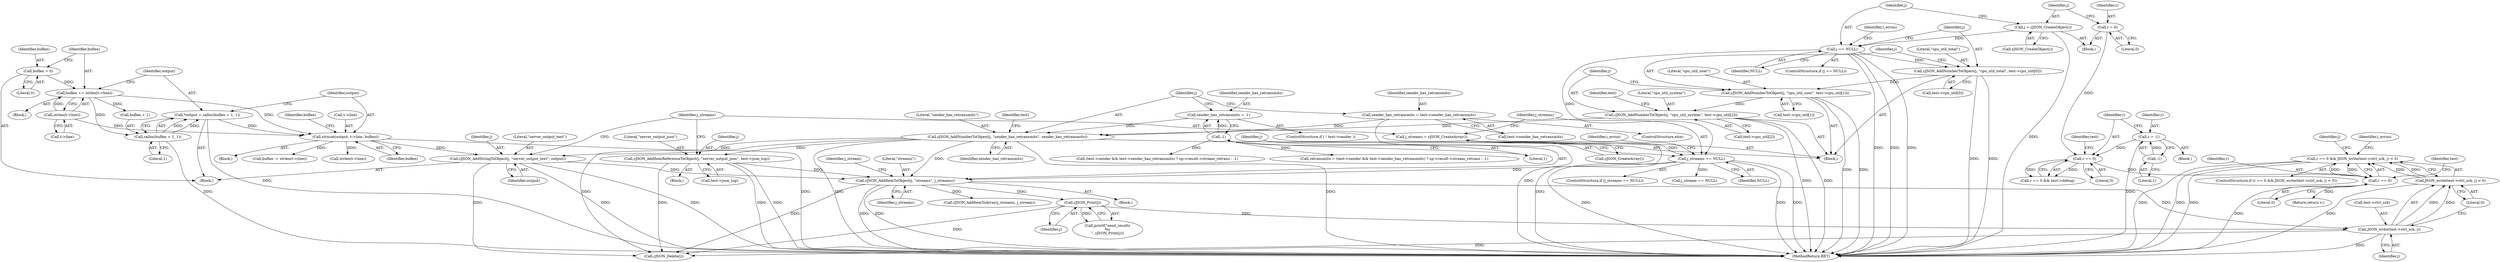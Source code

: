 digraph "0_iperf_91f2fa59e8ed80dfbf400add0164ee0e508e412a_51@API" {
"1000361" [label="(Call,r == 0 && JSON_write(test->ctrl_sck, j) < 0)"];
"1000362" [label="(Call,r == 0)"];
"1000349" [label="(Call,r == 0)"];
"1000273" [label="(Call,r = -1)"];
"1000275" [label="(Call,-1)"];
"1000109" [label="(Call,r = 0)"];
"1000365" [label="(Call,JSON_write(test->ctrl_sck, j) < 0)"];
"1000366" [label="(Call,JSON_write(test->ctrl_sck, j))"];
"1000257" [label="(Call,cJSON_AddItemToObject(j, \"streams\", j_streams))"];
"1000236" [label="(Call,cJSON_AddStringToObject(j, \"server_output_text\", output))"];
"1000175" [label="(Call,cJSON_AddNumberToObject(j, \"sender_has_retransmits\", sender_has_retransmits))"];
"1000152" [label="(Call,cJSON_AddNumberToObject(j, \"cpu_util_system\", test->cpu_util[2]))"];
"1000144" [label="(Call,cJSON_AddNumberToObject(j, \"cpu_util_user\", test->cpu_util[1]))"];
"1000136" [label="(Call,cJSON_AddNumberToObject(j, \"cpu_util_total\", test->cpu_util[0]))"];
"1000123" [label="(Call,j == NULL)"];
"1000119" [label="(Call,j = cJSON_CreateObject())"];
"1000165" [label="(Call,sender_has_retransmits = -1)"];
"1000167" [label="(Call,-1)"];
"1000170" [label="(Call,sender_has_retransmits = test->sender_has_retransmits)"];
"1000224" [label="(Call,strncat(output, t->line, buflen))"];
"1000216" [label="(Call,*output = calloc(buflen + 1, 1))"];
"1000218" [label="(Call,calloc(buflen + 1, 1))"];
"1000209" [label="(Call,buflen += strlen(t->line))"];
"1000211" [label="(Call,strlen(t->line))"];
"1000204" [label="(Call,buflen = 0)"];
"1000195" [label="(Call,cJSON_AddItemReferenceToObject(j, \"server_output_json\", test->json_top))"];
"1000244" [label="(Call,j_streams == NULL)"];
"1000240" [label="(Call,j_streams = cJSON_CreateArray())"];
"1000358" [label="(Call,cJSON_Print(j))"];
"1000363" [label="(Identifier,r)"];
"1000230" [label="(Call,buflen -= strlen(t->line))"];
"1000374" [label="(Identifier,i_errno)"];
"1000371" [label="(Literal,0)"];
"1000124" [label="(Identifier,j)"];
"1000171" [label="(Identifier,sender_has_retransmits)"];
"1000370" [label="(Identifier,j)"];
"1000107" [label="(Block,)"];
"1000359" [label="(Identifier,j)"];
"1000232" [label="(Call,strlen(t->line))"];
"1000222" [label="(Literal,1)"];
"1000256" [label="(Block,)"];
"1000206" [label="(Literal,0)"];
"1000274" [label="(Identifier,r)"];
"1000258" [label="(Identifier,j)"];
"1000125" [label="(Identifier,NULL)"];
"1000202" [label="(Block,)"];
"1000348" [label="(Call,r == 0 && test->debug)"];
"1000176" [label="(Identifier,j)"];
"1000172" [label="(Call,test->sender_has_retransmits)"];
"1000380" [label="(Call,cJSON_Delete(j))"];
"1000135" [label="(Block,)"];
"1000229" [label="(Identifier,buflen)"];
"1000209" [label="(Call,buflen += strlen(t->line))"];
"1000353" [label="(Identifier,test)"];
"1000122" [label="(ControlStructure,if (j == NULL))"];
"1000384" [label="(MethodReturn,RET)"];
"1000145" [label="(Identifier,j)"];
"1000167" [label="(Call,-1)"];
"1000266" [label="(Call,j_stream == NULL)"];
"1000241" [label="(Identifier,j_streams)"];
"1000349" [label="(Call,r == 0)"];
"1000196" [label="(Identifier,j)"];
"1000168" [label="(Literal,1)"];
"1000236" [label="(Call,cJSON_AddStringToObject(j, \"server_output_text\", output))"];
"1000356" [label="(Call,printf(\"send_results\n%s\n\", cJSON_Print(j)))"];
"1000177" [label="(Literal,\"sender_has_retransmits\")"];
"1000144" [label="(Call,cJSON_AddNumberToObject(j, \"cpu_util_user\", test->cpu_util[1]))"];
"1000263" [label="(Identifier,j_stream)"];
"1000195" [label="(Call,cJSON_AddItemReferenceToObject(j, \"server_output_json\", test->json_top))"];
"1000137" [label="(Identifier,j)"];
"1000194" [label="(Block,)"];
"1000198" [label="(Call,test->json_top)"];
"1000231" [label="(Identifier,buflen)"];
"1000239" [label="(Identifier,output)"];
"1000362" [label="(Call,r == 0)"];
"1000155" [label="(Call,test->cpu_util[2])"];
"1000197" [label="(Literal,\"server_output_json\")"];
"1000204" [label="(Call,buflen = 0)"];
"1000119" [label="(Call,j = cJSON_CreateObject())"];
"1000219" [label="(Call,buflen + 1)"];
"1000275" [label="(Call,-1)"];
"1000260" [label="(Identifier,j_streams)"];
"1000165" [label="(Call,sender_has_retransmits = -1)"];
"1000226" [label="(Call,t->line)"];
"1000154" [label="(Literal,\"cpu_util_system\")"];
"1000152" [label="(Call,cJSON_AddNumberToObject(j, \"cpu_util_system\", test->cpu_util[2]))"];
"1000269" [label="(Block,)"];
"1000367" [label="(Call,test->ctrl_sck)"];
"1000300" [label="(Call,(test->sender && test->sender_has_retransmits) ? sp->result->stream_retrans : -1)"];
"1000240" [label="(Call,j_streams = cJSON_CreateArray())"];
"1000212" [label="(Call,t->line)"];
"1000153" [label="(Identifier,j)"];
"1000121" [label="(Call,cJSON_CreateObject())"];
"1000146" [label="(Literal,\"cpu_util_user\")"];
"1000382" [label="(Return,return r;)"];
"1000368" [label="(Identifier,test)"];
"1000350" [label="(Identifier,r)"];
"1000160" [label="(ControlStructure,if ( ! test->sender ))"];
"1000120" [label="(Identifier,j)"];
"1000276" [label="(Literal,1)"];
"1000208" [label="(Block,)"];
"1000224" [label="(Call,strncat(output, t->line, buflen))"];
"1000249" [label="(Identifier,i_errno)"];
"1000361" [label="(Call,r == 0 && JSON_write(test->ctrl_sck, j) < 0)"];
"1000218" [label="(Call,calloc(buflen + 1, 1))"];
"1000358" [label="(Call,cJSON_Print(j))"];
"1000244" [label="(Call,j_streams == NULL)"];
"1000225" [label="(Identifier,output)"];
"1000298" [label="(Call,retransmits = (test->sender && test->sender_has_retransmits) ? sp->result->stream_retrans : -1)"];
"1000351" [label="(Literal,0)"];
"1000183" [label="(Identifier,test)"];
"1000110" [label="(Identifier,r)"];
"1000169" [label="(ControlStructure,else)"];
"1000166" [label="(Identifier,sender_has_retransmits)"];
"1000147" [label="(Call,test->cpu_util[1])"];
"1000123" [label="(Call,j == NULL)"];
"1000238" [label="(Literal,\"server_output_text\")"];
"1000245" [label="(Identifier,j_streams)"];
"1000246" [label="(Identifier,NULL)"];
"1000139" [label="(Call,test->cpu_util[0])"];
"1000381" [label="(Identifier,j)"];
"1000175" [label="(Call,cJSON_AddNumberToObject(j, \"sender_has_retransmits\", sender_has_retransmits))"];
"1000259" [label="(Literal,\"streams\")"];
"1000257" [label="(Call,cJSON_AddItemToObject(j, \"streams\", j_streams))"];
"1000136" [label="(Call,cJSON_AddNumberToObject(j, \"cpu_util_total\", test->cpu_util[0]))"];
"1000210" [label="(Identifier,buflen)"];
"1000242" [label="(Call,cJSON_CreateArray())"];
"1000273" [label="(Call,r = -1)"];
"1000279" [label="(Call,cJSON_AddItemToArray(j_streams, j_stream))"];
"1000178" [label="(Identifier,sender_has_retransmits)"];
"1000237" [label="(Identifier,j)"];
"1000163" [label="(Identifier,test)"];
"1000223" [label="(Block,)"];
"1000138" [label="(Literal,\"cpu_util_total\")"];
"1000216" [label="(Call,*output = calloc(buflen + 1, 1))"];
"1000205" [label="(Identifier,buflen)"];
"1000360" [label="(ControlStructure,if (r == 0 && JSON_write(test->ctrl_sck, j) < 0))"];
"1000364" [label="(Literal,0)"];
"1000366" [label="(Call,JSON_write(test->ctrl_sck, j))"];
"1000243" [label="(ControlStructure,if (j_streams == NULL))"];
"1000109" [label="(Call,r = 0)"];
"1000170" [label="(Call,sender_has_retransmits = test->sender_has_retransmits)"];
"1000211" [label="(Call,strlen(t->line))"];
"1000365" [label="(Call,JSON_write(test->ctrl_sck, j) < 0)"];
"1000111" [label="(Literal,0)"];
"1000217" [label="(Identifier,output)"];
"1000128" [label="(Identifier,i_errno)"];
"1000361" -> "1000360"  [label="AST: "];
"1000361" -> "1000362"  [label="CFG: "];
"1000361" -> "1000365"  [label="CFG: "];
"1000362" -> "1000361"  [label="AST: "];
"1000365" -> "1000361"  [label="AST: "];
"1000374" -> "1000361"  [label="CFG: "];
"1000381" -> "1000361"  [label="CFG: "];
"1000361" -> "1000384"  [label="DDG: "];
"1000361" -> "1000384"  [label="DDG: "];
"1000361" -> "1000384"  [label="DDG: "];
"1000362" -> "1000361"  [label="DDG: "];
"1000362" -> "1000361"  [label="DDG: "];
"1000365" -> "1000361"  [label="DDG: "];
"1000365" -> "1000361"  [label="DDG: "];
"1000362" -> "1000364"  [label="CFG: "];
"1000363" -> "1000362"  [label="AST: "];
"1000364" -> "1000362"  [label="AST: "];
"1000368" -> "1000362"  [label="CFG: "];
"1000362" -> "1000384"  [label="DDG: "];
"1000349" -> "1000362"  [label="DDG: "];
"1000362" -> "1000382"  [label="DDG: "];
"1000349" -> "1000348"  [label="AST: "];
"1000349" -> "1000351"  [label="CFG: "];
"1000350" -> "1000349"  [label="AST: "];
"1000351" -> "1000349"  [label="AST: "];
"1000353" -> "1000349"  [label="CFG: "];
"1000348" -> "1000349"  [label="CFG: "];
"1000349" -> "1000348"  [label="DDG: "];
"1000349" -> "1000348"  [label="DDG: "];
"1000273" -> "1000349"  [label="DDG: "];
"1000109" -> "1000349"  [label="DDG: "];
"1000273" -> "1000269"  [label="AST: "];
"1000273" -> "1000275"  [label="CFG: "];
"1000274" -> "1000273"  [label="AST: "];
"1000275" -> "1000273"  [label="AST: "];
"1000350" -> "1000273"  [label="CFG: "];
"1000273" -> "1000384"  [label="DDG: "];
"1000275" -> "1000273"  [label="DDG: "];
"1000275" -> "1000276"  [label="CFG: "];
"1000276" -> "1000275"  [label="AST: "];
"1000109" -> "1000107"  [label="AST: "];
"1000109" -> "1000111"  [label="CFG: "];
"1000110" -> "1000109"  [label="AST: "];
"1000111" -> "1000109"  [label="AST: "];
"1000120" -> "1000109"  [label="CFG: "];
"1000365" -> "1000371"  [label="CFG: "];
"1000366" -> "1000365"  [label="AST: "];
"1000371" -> "1000365"  [label="AST: "];
"1000365" -> "1000384"  [label="DDG: "];
"1000366" -> "1000365"  [label="DDG: "];
"1000366" -> "1000365"  [label="DDG: "];
"1000366" -> "1000370"  [label="CFG: "];
"1000367" -> "1000366"  [label="AST: "];
"1000370" -> "1000366"  [label="AST: "];
"1000371" -> "1000366"  [label="CFG: "];
"1000366" -> "1000384"  [label="DDG: "];
"1000257" -> "1000366"  [label="DDG: "];
"1000358" -> "1000366"  [label="DDG: "];
"1000366" -> "1000380"  [label="DDG: "];
"1000257" -> "1000256"  [label="AST: "];
"1000257" -> "1000260"  [label="CFG: "];
"1000258" -> "1000257"  [label="AST: "];
"1000259" -> "1000257"  [label="AST: "];
"1000260" -> "1000257"  [label="AST: "];
"1000263" -> "1000257"  [label="CFG: "];
"1000257" -> "1000384"  [label="DDG: "];
"1000257" -> "1000384"  [label="DDG: "];
"1000236" -> "1000257"  [label="DDG: "];
"1000175" -> "1000257"  [label="DDG: "];
"1000195" -> "1000257"  [label="DDG: "];
"1000244" -> "1000257"  [label="DDG: "];
"1000257" -> "1000279"  [label="DDG: "];
"1000257" -> "1000358"  [label="DDG: "];
"1000257" -> "1000380"  [label="DDG: "];
"1000236" -> "1000202"  [label="AST: "];
"1000236" -> "1000239"  [label="CFG: "];
"1000237" -> "1000236"  [label="AST: "];
"1000238" -> "1000236"  [label="AST: "];
"1000239" -> "1000236"  [label="AST: "];
"1000241" -> "1000236"  [label="CFG: "];
"1000236" -> "1000384"  [label="DDG: "];
"1000236" -> "1000384"  [label="DDG: "];
"1000175" -> "1000236"  [label="DDG: "];
"1000224" -> "1000236"  [label="DDG: "];
"1000236" -> "1000380"  [label="DDG: "];
"1000175" -> "1000135"  [label="AST: "];
"1000175" -> "1000178"  [label="CFG: "];
"1000176" -> "1000175"  [label="AST: "];
"1000177" -> "1000175"  [label="AST: "];
"1000178" -> "1000175"  [label="AST: "];
"1000183" -> "1000175"  [label="CFG: "];
"1000175" -> "1000384"  [label="DDG: "];
"1000175" -> "1000384"  [label="DDG: "];
"1000152" -> "1000175"  [label="DDG: "];
"1000165" -> "1000175"  [label="DDG: "];
"1000170" -> "1000175"  [label="DDG: "];
"1000175" -> "1000195"  [label="DDG: "];
"1000175" -> "1000380"  [label="DDG: "];
"1000152" -> "1000135"  [label="AST: "];
"1000152" -> "1000155"  [label="CFG: "];
"1000153" -> "1000152"  [label="AST: "];
"1000154" -> "1000152"  [label="AST: "];
"1000155" -> "1000152"  [label="AST: "];
"1000163" -> "1000152"  [label="CFG: "];
"1000152" -> "1000384"  [label="DDG: "];
"1000152" -> "1000384"  [label="DDG: "];
"1000144" -> "1000152"  [label="DDG: "];
"1000144" -> "1000135"  [label="AST: "];
"1000144" -> "1000147"  [label="CFG: "];
"1000145" -> "1000144"  [label="AST: "];
"1000146" -> "1000144"  [label="AST: "];
"1000147" -> "1000144"  [label="AST: "];
"1000153" -> "1000144"  [label="CFG: "];
"1000144" -> "1000384"  [label="DDG: "];
"1000144" -> "1000384"  [label="DDG: "];
"1000136" -> "1000144"  [label="DDG: "];
"1000136" -> "1000135"  [label="AST: "];
"1000136" -> "1000139"  [label="CFG: "];
"1000137" -> "1000136"  [label="AST: "];
"1000138" -> "1000136"  [label="AST: "];
"1000139" -> "1000136"  [label="AST: "];
"1000145" -> "1000136"  [label="CFG: "];
"1000136" -> "1000384"  [label="DDG: "];
"1000136" -> "1000384"  [label="DDG: "];
"1000123" -> "1000136"  [label="DDG: "];
"1000123" -> "1000122"  [label="AST: "];
"1000123" -> "1000125"  [label="CFG: "];
"1000124" -> "1000123"  [label="AST: "];
"1000125" -> "1000123"  [label="AST: "];
"1000128" -> "1000123"  [label="CFG: "];
"1000137" -> "1000123"  [label="CFG: "];
"1000123" -> "1000384"  [label="DDG: "];
"1000123" -> "1000384"  [label="DDG: "];
"1000123" -> "1000384"  [label="DDG: "];
"1000119" -> "1000123"  [label="DDG: "];
"1000123" -> "1000244"  [label="DDG: "];
"1000119" -> "1000107"  [label="AST: "];
"1000119" -> "1000121"  [label="CFG: "];
"1000120" -> "1000119"  [label="AST: "];
"1000121" -> "1000119"  [label="AST: "];
"1000124" -> "1000119"  [label="CFG: "];
"1000119" -> "1000384"  [label="DDG: "];
"1000165" -> "1000160"  [label="AST: "];
"1000165" -> "1000167"  [label="CFG: "];
"1000166" -> "1000165"  [label="AST: "];
"1000167" -> "1000165"  [label="AST: "];
"1000176" -> "1000165"  [label="CFG: "];
"1000167" -> "1000165"  [label="DDG: "];
"1000167" -> "1000168"  [label="CFG: "];
"1000168" -> "1000167"  [label="AST: "];
"1000167" -> "1000298"  [label="DDG: "];
"1000167" -> "1000300"  [label="DDG: "];
"1000170" -> "1000169"  [label="AST: "];
"1000170" -> "1000172"  [label="CFG: "];
"1000171" -> "1000170"  [label="AST: "];
"1000172" -> "1000170"  [label="AST: "];
"1000176" -> "1000170"  [label="CFG: "];
"1000170" -> "1000384"  [label="DDG: "];
"1000224" -> "1000223"  [label="AST: "];
"1000224" -> "1000229"  [label="CFG: "];
"1000225" -> "1000224"  [label="AST: "];
"1000226" -> "1000224"  [label="AST: "];
"1000229" -> "1000224"  [label="AST: "];
"1000231" -> "1000224"  [label="CFG: "];
"1000224" -> "1000384"  [label="DDG: "];
"1000216" -> "1000224"  [label="DDG: "];
"1000211" -> "1000224"  [label="DDG: "];
"1000209" -> "1000224"  [label="DDG: "];
"1000224" -> "1000230"  [label="DDG: "];
"1000224" -> "1000232"  [label="DDG: "];
"1000216" -> "1000202"  [label="AST: "];
"1000216" -> "1000218"  [label="CFG: "];
"1000217" -> "1000216"  [label="AST: "];
"1000218" -> "1000216"  [label="AST: "];
"1000225" -> "1000216"  [label="CFG: "];
"1000216" -> "1000384"  [label="DDG: "];
"1000218" -> "1000216"  [label="DDG: "];
"1000218" -> "1000216"  [label="DDG: "];
"1000218" -> "1000222"  [label="CFG: "];
"1000219" -> "1000218"  [label="AST: "];
"1000222" -> "1000218"  [label="AST: "];
"1000218" -> "1000384"  [label="DDG: "];
"1000209" -> "1000218"  [label="DDG: "];
"1000209" -> "1000208"  [label="AST: "];
"1000209" -> "1000211"  [label="CFG: "];
"1000210" -> "1000209"  [label="AST: "];
"1000211" -> "1000209"  [label="AST: "];
"1000217" -> "1000209"  [label="CFG: "];
"1000211" -> "1000209"  [label="DDG: "];
"1000204" -> "1000209"  [label="DDG: "];
"1000209" -> "1000219"  [label="DDG: "];
"1000211" -> "1000212"  [label="CFG: "];
"1000212" -> "1000211"  [label="AST: "];
"1000204" -> "1000202"  [label="AST: "];
"1000204" -> "1000206"  [label="CFG: "];
"1000205" -> "1000204"  [label="AST: "];
"1000206" -> "1000204"  [label="AST: "];
"1000210" -> "1000204"  [label="CFG: "];
"1000195" -> "1000194"  [label="AST: "];
"1000195" -> "1000198"  [label="CFG: "];
"1000196" -> "1000195"  [label="AST: "];
"1000197" -> "1000195"  [label="AST: "];
"1000198" -> "1000195"  [label="AST: "];
"1000241" -> "1000195"  [label="CFG: "];
"1000195" -> "1000384"  [label="DDG: "];
"1000195" -> "1000384"  [label="DDG: "];
"1000195" -> "1000380"  [label="DDG: "];
"1000244" -> "1000243"  [label="AST: "];
"1000244" -> "1000246"  [label="CFG: "];
"1000245" -> "1000244"  [label="AST: "];
"1000246" -> "1000244"  [label="AST: "];
"1000249" -> "1000244"  [label="CFG: "];
"1000258" -> "1000244"  [label="CFG: "];
"1000244" -> "1000384"  [label="DDG: "];
"1000244" -> "1000384"  [label="DDG: "];
"1000244" -> "1000384"  [label="DDG: "];
"1000240" -> "1000244"  [label="DDG: "];
"1000244" -> "1000266"  [label="DDG: "];
"1000240" -> "1000135"  [label="AST: "];
"1000240" -> "1000242"  [label="CFG: "];
"1000241" -> "1000240"  [label="AST: "];
"1000242" -> "1000240"  [label="AST: "];
"1000245" -> "1000240"  [label="CFG: "];
"1000240" -> "1000384"  [label="DDG: "];
"1000358" -> "1000356"  [label="AST: "];
"1000358" -> "1000359"  [label="CFG: "];
"1000359" -> "1000358"  [label="AST: "];
"1000356" -> "1000358"  [label="CFG: "];
"1000358" -> "1000356"  [label="DDG: "];
"1000358" -> "1000380"  [label="DDG: "];
}
